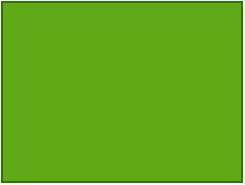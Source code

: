 <mxfile>
    <diagram id="YOxsVlQhDGIMEZCHaBJJ" name="Page-1">
        <mxGraphModel dx="532" dy="472" grid="1" gridSize="10" guides="1" tooltips="1" connect="1" arrows="1" fold="1" page="1" pageScale="1" pageWidth="850" pageHeight="1100" math="0" shadow="0">
            <root>
                <mxCell id="0"/>
                <mxCell id="1" parent="0"/>
                <mxCell id="2" value="" style="rounded=0;whiteSpace=wrap;html=1;fillColor=#60a917;fontColor=#ffffff;strokeColor=#2D7600;" vertex="1" parent="1">
                    <mxGeometry x="50" y="40" width="120" height="90" as="geometry"/>
                </mxCell>
            </root>
        </mxGraphModel>
    </diagram>
</mxfile>